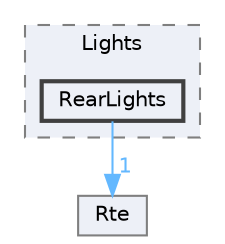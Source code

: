 digraph "Project/avProj/Asw/Lights/RearLights"
{
 // LATEX_PDF_SIZE
  bgcolor="transparent";
  edge [fontname=Helvetica,fontsize=10,labelfontname=Helvetica,labelfontsize=10];
  node [fontname=Helvetica,fontsize=10,shape=box,height=0.2,width=0.4];
  compound=true
  subgraph clusterdir_006ef49f93da9adadf7fb9d7b3f7ba90 {
    graph [ bgcolor="#edf0f7", pencolor="grey50", label="Lights", fontname=Helvetica,fontsize=10 style="filled,dashed", URL="dir_006ef49f93da9adadf7fb9d7b3f7ba90.html",tooltip=""]
  dir_945da5f4131368ae6700084384023484 [label="RearLights", fillcolor="#edf0f7", color="grey25", style="filled,bold", URL="dir_945da5f4131368ae6700084384023484.html",tooltip=""];
  }
  dir_44ac158177b38012ded29e0bce1ce711 [label="Rte", fillcolor="#edf0f7", color="grey50", style="filled", URL="dir_44ac158177b38012ded29e0bce1ce711.html",tooltip=""];
  dir_945da5f4131368ae6700084384023484->dir_44ac158177b38012ded29e0bce1ce711 [headlabel="1", labeldistance=1.5 headhref="dir_000079_000082.html" color="steelblue1" fontcolor="steelblue1"];
}
